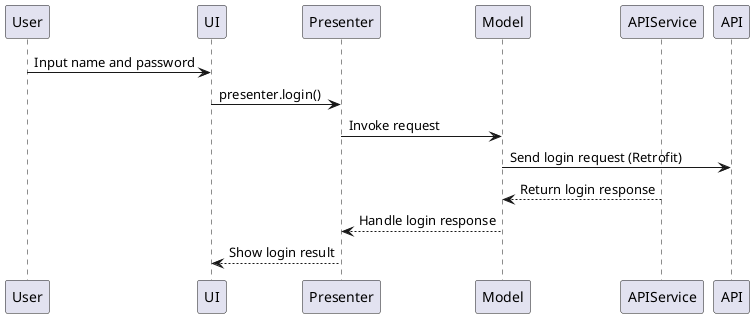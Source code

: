@startuml
participant User
participant UI
participant Presenter
participant Model
participant APIService

User -> UI : Input name and password
UI -> Presenter : presenter.login()
Presenter -> Model : Invoke request
Model -> API : Send login request (Retrofit)
APIService --> Model : Return login response
Model --> Presenter : Handle login response
Presenter --> UI : Show login result
@enduml
